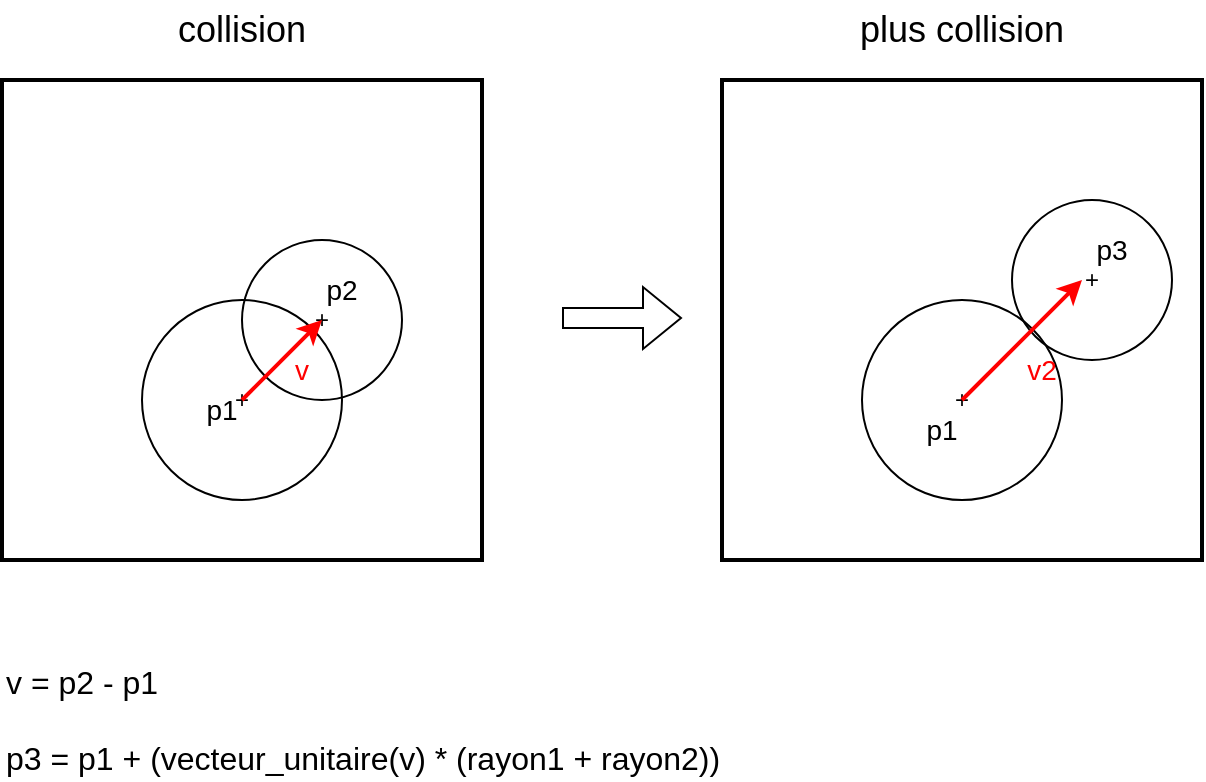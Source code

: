 <mxfile version="18.1.3" type="device"><diagram id="ZFkSBYXPrt6xNdiGvz3l" name="Page-1"><mxGraphModel dx="1110" dy="1025" grid="1" gridSize="10" guides="1" tooltips="1" connect="1" arrows="1" fold="1" page="1" pageScale="1" pageWidth="1169" pageHeight="827" background="#ffffff" math="0" shadow="0"><root><mxCell id="0"/><mxCell id="1" parent="0"/><mxCell id="6q2hxwn8pGyLvrU3Pipp-3" value="" style="whiteSpace=wrap;html=1;aspect=fixed;fillColor=none;strokeWidth=2;" vertex="1" parent="1"><mxGeometry x="80" y="120" width="240" height="240" as="geometry"/></mxCell><mxCell id="6q2hxwn8pGyLvrU3Pipp-1" value="+" style="ellipse;whiteSpace=wrap;html=1;aspect=fixed;fillColor=none;" vertex="1" parent="1"><mxGeometry x="150" y="230" width="100" height="100" as="geometry"/></mxCell><mxCell id="6q2hxwn8pGyLvrU3Pipp-2" value="+" style="ellipse;whiteSpace=wrap;html=1;aspect=fixed;fillColor=none;" vertex="1" parent="1"><mxGeometry x="200" y="200" width="80" height="80" as="geometry"/></mxCell><mxCell id="6q2hxwn8pGyLvrU3Pipp-4" value="" style="whiteSpace=wrap;html=1;aspect=fixed;fillColor=none;strokeWidth=2;" vertex="1" parent="1"><mxGeometry x="440" y="120" width="240" height="240" as="geometry"/></mxCell><mxCell id="6q2hxwn8pGyLvrU3Pipp-5" value="+" style="ellipse;whiteSpace=wrap;html=1;aspect=fixed;fillColor=none;" vertex="1" parent="1"><mxGeometry x="510" y="230" width="100" height="100" as="geometry"/></mxCell><mxCell id="6q2hxwn8pGyLvrU3Pipp-6" value="+" style="ellipse;whiteSpace=wrap;html=1;aspect=fixed;fillColor=none;" vertex="1" parent="1"><mxGeometry x="585" y="180" width="80" height="80" as="geometry"/></mxCell><mxCell id="6q2hxwn8pGyLvrU3Pipp-7" value="" style="shape=flexArrow;endArrow=classic;html=1;rounded=0;" edge="1" parent="1"><mxGeometry width="50" height="50" relative="1" as="geometry"><mxPoint x="360" y="239" as="sourcePoint"/><mxPoint x="420" y="239" as="targetPoint"/></mxGeometry></mxCell><mxCell id="6q2hxwn8pGyLvrU3Pipp-8" value="collision" style="text;html=1;strokeColor=none;fillColor=none;align=center;verticalAlign=middle;whiteSpace=wrap;rounded=0;fontSize=18;" vertex="1" parent="1"><mxGeometry x="170" y="80" width="60" height="30" as="geometry"/></mxCell><mxCell id="6q2hxwn8pGyLvrU3Pipp-9" value="plus collision" style="text;html=1;strokeColor=none;fillColor=none;align=center;verticalAlign=middle;whiteSpace=wrap;rounded=0;fontSize=18;" vertex="1" parent="1"><mxGeometry x="470" y="80" width="180" height="30" as="geometry"/></mxCell><mxCell id="6q2hxwn8pGyLvrU3Pipp-10" value="" style="endArrow=classic;html=1;rounded=0;fontSize=18;strokeColor=#FF0000;strokeWidth=2;" edge="1" parent="1"><mxGeometry width="50" height="50" relative="1" as="geometry"><mxPoint x="200" y="280" as="sourcePoint"/><mxPoint x="240" y="240" as="targetPoint"/></mxGeometry></mxCell><mxCell id="6q2hxwn8pGyLvrU3Pipp-11" value="" style="endArrow=classic;html=1;rounded=0;fontSize=18;strokeColor=#FF0000;strokeWidth=2;" edge="1" parent="1"><mxGeometry width="50" height="50" relative="1" as="geometry"><mxPoint x="560" y="280" as="sourcePoint"/><mxPoint x="620" y="220" as="targetPoint"/></mxGeometry></mxCell><mxCell id="6q2hxwn8pGyLvrU3Pipp-12" value="p3" style="text;html=1;strokeColor=none;fillColor=none;align=center;verticalAlign=middle;whiteSpace=wrap;rounded=0;fontSize=14;" vertex="1" parent="1"><mxGeometry x="605" y="190" width="60" height="30" as="geometry"/></mxCell><mxCell id="6q2hxwn8pGyLvrU3Pipp-13" value="p1" style="text;html=1;strokeColor=none;fillColor=none;align=center;verticalAlign=middle;whiteSpace=wrap;rounded=0;fontSize=14;" vertex="1" parent="1"><mxGeometry x="160" y="270" width="60" height="30" as="geometry"/></mxCell><mxCell id="6q2hxwn8pGyLvrU3Pipp-14" value="p1" style="text;html=1;strokeColor=none;fillColor=none;align=center;verticalAlign=middle;whiteSpace=wrap;rounded=0;fontSize=14;" vertex="1" parent="1"><mxGeometry x="520" y="280" width="60" height="30" as="geometry"/></mxCell><mxCell id="6q2hxwn8pGyLvrU3Pipp-16" value="p2" style="text;html=1;strokeColor=none;fillColor=none;align=center;verticalAlign=middle;whiteSpace=wrap;rounded=0;fontSize=14;" vertex="1" parent="1"><mxGeometry x="220" y="210" width="60" height="30" as="geometry"/></mxCell><mxCell id="6q2hxwn8pGyLvrU3Pipp-19" value="v2" style="text;html=1;strokeColor=none;fillColor=none;align=center;verticalAlign=middle;whiteSpace=wrap;rounded=0;fontSize=14;fontColor=#FF0000;" vertex="1" parent="1"><mxGeometry x="570" y="250" width="60" height="30" as="geometry"/></mxCell><mxCell id="6q2hxwn8pGyLvrU3Pipp-20" value="v" style="text;html=1;strokeColor=none;fillColor=none;align=center;verticalAlign=middle;whiteSpace=wrap;rounded=0;fontSize=14;fontColor=#FF0000;" vertex="1" parent="1"><mxGeometry x="200" y="250" width="60" height="30" as="geometry"/></mxCell><mxCell id="6q2hxwn8pGyLvrU3Pipp-21" value="v = p2 - p1&lt;br&gt;&lt;br&gt;p3 = p1 + (vecteur_unitaire(v) * (rayon1 + rayon2))" style="text;html=1;align=left;verticalAlign=middle;resizable=0;points=[];autosize=1;strokeColor=none;fillColor=none;fontSize=16;fontColor=#000000;" vertex="1" parent="1"><mxGeometry x="80" y="410" width="370" height="60" as="geometry"/></mxCell></root></mxGraphModel></diagram></mxfile>